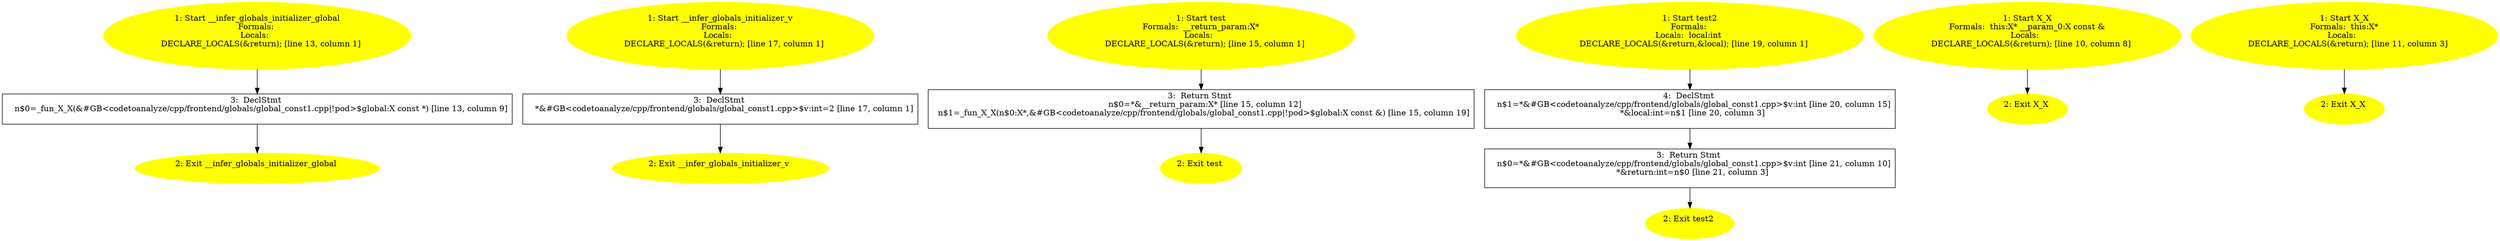 /* @generated */
digraph cfg {
"__infer_globals_initializer_global.bdc08c089842ce08b974b22a75daf78e_1" [label="1: Start __infer_globals_initializer_global\nFormals: \nLocals:  \n   DECLARE_LOCALS(&return); [line 13, column 1]\n " color=yellow style=filled]
	

	 "__infer_globals_initializer_global.bdc08c089842ce08b974b22a75daf78e_1" -> "__infer_globals_initializer_global.bdc08c089842ce08b974b22a75daf78e_3" ;
"__infer_globals_initializer_global.bdc08c089842ce08b974b22a75daf78e_2" [label="2: Exit __infer_globals_initializer_global \n  " color=yellow style=filled]
	

"__infer_globals_initializer_global.bdc08c089842ce08b974b22a75daf78e_3" [label="3:  DeclStmt \n   n$0=_fun_X_X(&#GB<codetoanalyze/cpp/frontend/globals/global_const1.cpp|!pod>$global:X const *) [line 13, column 9]\n " shape="box"]
	

	 "__infer_globals_initializer_global.bdc08c089842ce08b974b22a75daf78e_3" -> "__infer_globals_initializer_global.bdc08c089842ce08b974b22a75daf78e_2" ;
"__infer_globals_initializer_v#708fabe5dc8ff523caaa5f44184921e8.588095fa475e4a9e8c83f50f26a48ea9_1" [label="1: Start __infer_globals_initializer_v\nFormals: \nLocals:  \n   DECLARE_LOCALS(&return); [line 17, column 1]\n " color=yellow style=filled]
	

	 "__infer_globals_initializer_v#708fabe5dc8ff523caaa5f44184921e8.588095fa475e4a9e8c83f50f26a48ea9_1" -> "__infer_globals_initializer_v#708fabe5dc8ff523caaa5f44184921e8.588095fa475e4a9e8c83f50f26a48ea9_3" ;
"__infer_globals_initializer_v#708fabe5dc8ff523caaa5f44184921e8.588095fa475e4a9e8c83f50f26a48ea9_2" [label="2: Exit __infer_globals_initializer_v \n  " color=yellow style=filled]
	

"__infer_globals_initializer_v#708fabe5dc8ff523caaa5f44184921e8.588095fa475e4a9e8c83f50f26a48ea9_3" [label="3:  DeclStmt \n   *&#GB<codetoanalyze/cpp/frontend/globals/global_const1.cpp>$v:int=2 [line 17, column 1]\n " shape="box"]
	

	 "__infer_globals_initializer_v#708fabe5dc8ff523caaa5f44184921e8.588095fa475e4a9e8c83f50f26a48ea9_3" -> "__infer_globals_initializer_v#708fabe5dc8ff523caaa5f44184921e8.588095fa475e4a9e8c83f50f26a48ea9_2" ;
"test#18241244337164948030.afc14f193ad97442f67ac7183be789bc_1" [label="1: Start test\nFormals:  __return_param:X*\nLocals:  \n   DECLARE_LOCALS(&return); [line 15, column 1]\n " color=yellow style=filled]
	

	 "test#18241244337164948030.afc14f193ad97442f67ac7183be789bc_1" -> "test#18241244337164948030.afc14f193ad97442f67ac7183be789bc_3" ;
"test#18241244337164948030.afc14f193ad97442f67ac7183be789bc_2" [label="2: Exit test \n  " color=yellow style=filled]
	

"test#18241244337164948030.afc14f193ad97442f67ac7183be789bc_3" [label="3:  Return Stmt \n   n$0=*&__return_param:X* [line 15, column 12]\n  n$1=_fun_X_X(n$0:X*,&#GB<codetoanalyze/cpp/frontend/globals/global_const1.cpp|!pod>$global:X const &) [line 15, column 19]\n " shape="box"]
	

	 "test#18241244337164948030.afc14f193ad97442f67ac7183be789bc_3" -> "test#18241244337164948030.afc14f193ad97442f67ac7183be789bc_2" ;
"test2#3587805488049044947.69e45cfdc4e36a6f741ce3985858724b_1" [label="1: Start test2\nFormals: \nLocals:  local:int \n   DECLARE_LOCALS(&return,&local); [line 19, column 1]\n " color=yellow style=filled]
	

	 "test2#3587805488049044947.69e45cfdc4e36a6f741ce3985858724b_1" -> "test2#3587805488049044947.69e45cfdc4e36a6f741ce3985858724b_4" ;
"test2#3587805488049044947.69e45cfdc4e36a6f741ce3985858724b_2" [label="2: Exit test2 \n  " color=yellow style=filled]
	

"test2#3587805488049044947.69e45cfdc4e36a6f741ce3985858724b_3" [label="3:  Return Stmt \n   n$0=*&#GB<codetoanalyze/cpp/frontend/globals/global_const1.cpp>$v:int [line 21, column 10]\n  *&return:int=n$0 [line 21, column 3]\n " shape="box"]
	

	 "test2#3587805488049044947.69e45cfdc4e36a6f741ce3985858724b_3" -> "test2#3587805488049044947.69e45cfdc4e36a6f741ce3985858724b_2" ;
"test2#3587805488049044947.69e45cfdc4e36a6f741ce3985858724b_4" [label="4:  DeclStmt \n   n$1=*&#GB<codetoanalyze/cpp/frontend/globals/global_const1.cpp>$v:int [line 20, column 15]\n  *&local:int=n$1 [line 20, column 3]\n " shape="box"]
	

	 "test2#3587805488049044947.69e45cfdc4e36a6f741ce3985858724b_4" -> "test2#3587805488049044947.69e45cfdc4e36a6f741ce3985858724b_3" ;
"X#X#{11474741413113936247|constexpr}.31759ca8626d769f5d4e50690b180278_1" [label="1: Start X_X\nFormals:  this:X* __param_0:X const &\nLocals:  \n   DECLARE_LOCALS(&return); [line 10, column 8]\n " color=yellow style=filled]
	

	 "X#X#{11474741413113936247|constexpr}.31759ca8626d769f5d4e50690b180278_1" -> "X#X#{11474741413113936247|constexpr}.31759ca8626d769f5d4e50690b180278_2" ;
"X#X#{11474741413113936247|constexpr}.31759ca8626d769f5d4e50690b180278_2" [label="2: Exit X_X \n  " color=yellow style=filled]
	

"X#X#{4951618003533511344}.a6c75b361b5e04dddb518f7e116a9ca2_1" [label="1: Start X_X\nFormals:  this:X*\nLocals:  \n   DECLARE_LOCALS(&return); [line 11, column 3]\n " color=yellow style=filled]
	

	 "X#X#{4951618003533511344}.a6c75b361b5e04dddb518f7e116a9ca2_1" -> "X#X#{4951618003533511344}.a6c75b361b5e04dddb518f7e116a9ca2_2" ;
"X#X#{4951618003533511344}.a6c75b361b5e04dddb518f7e116a9ca2_2" [label="2: Exit X_X \n  " color=yellow style=filled]
	

}
